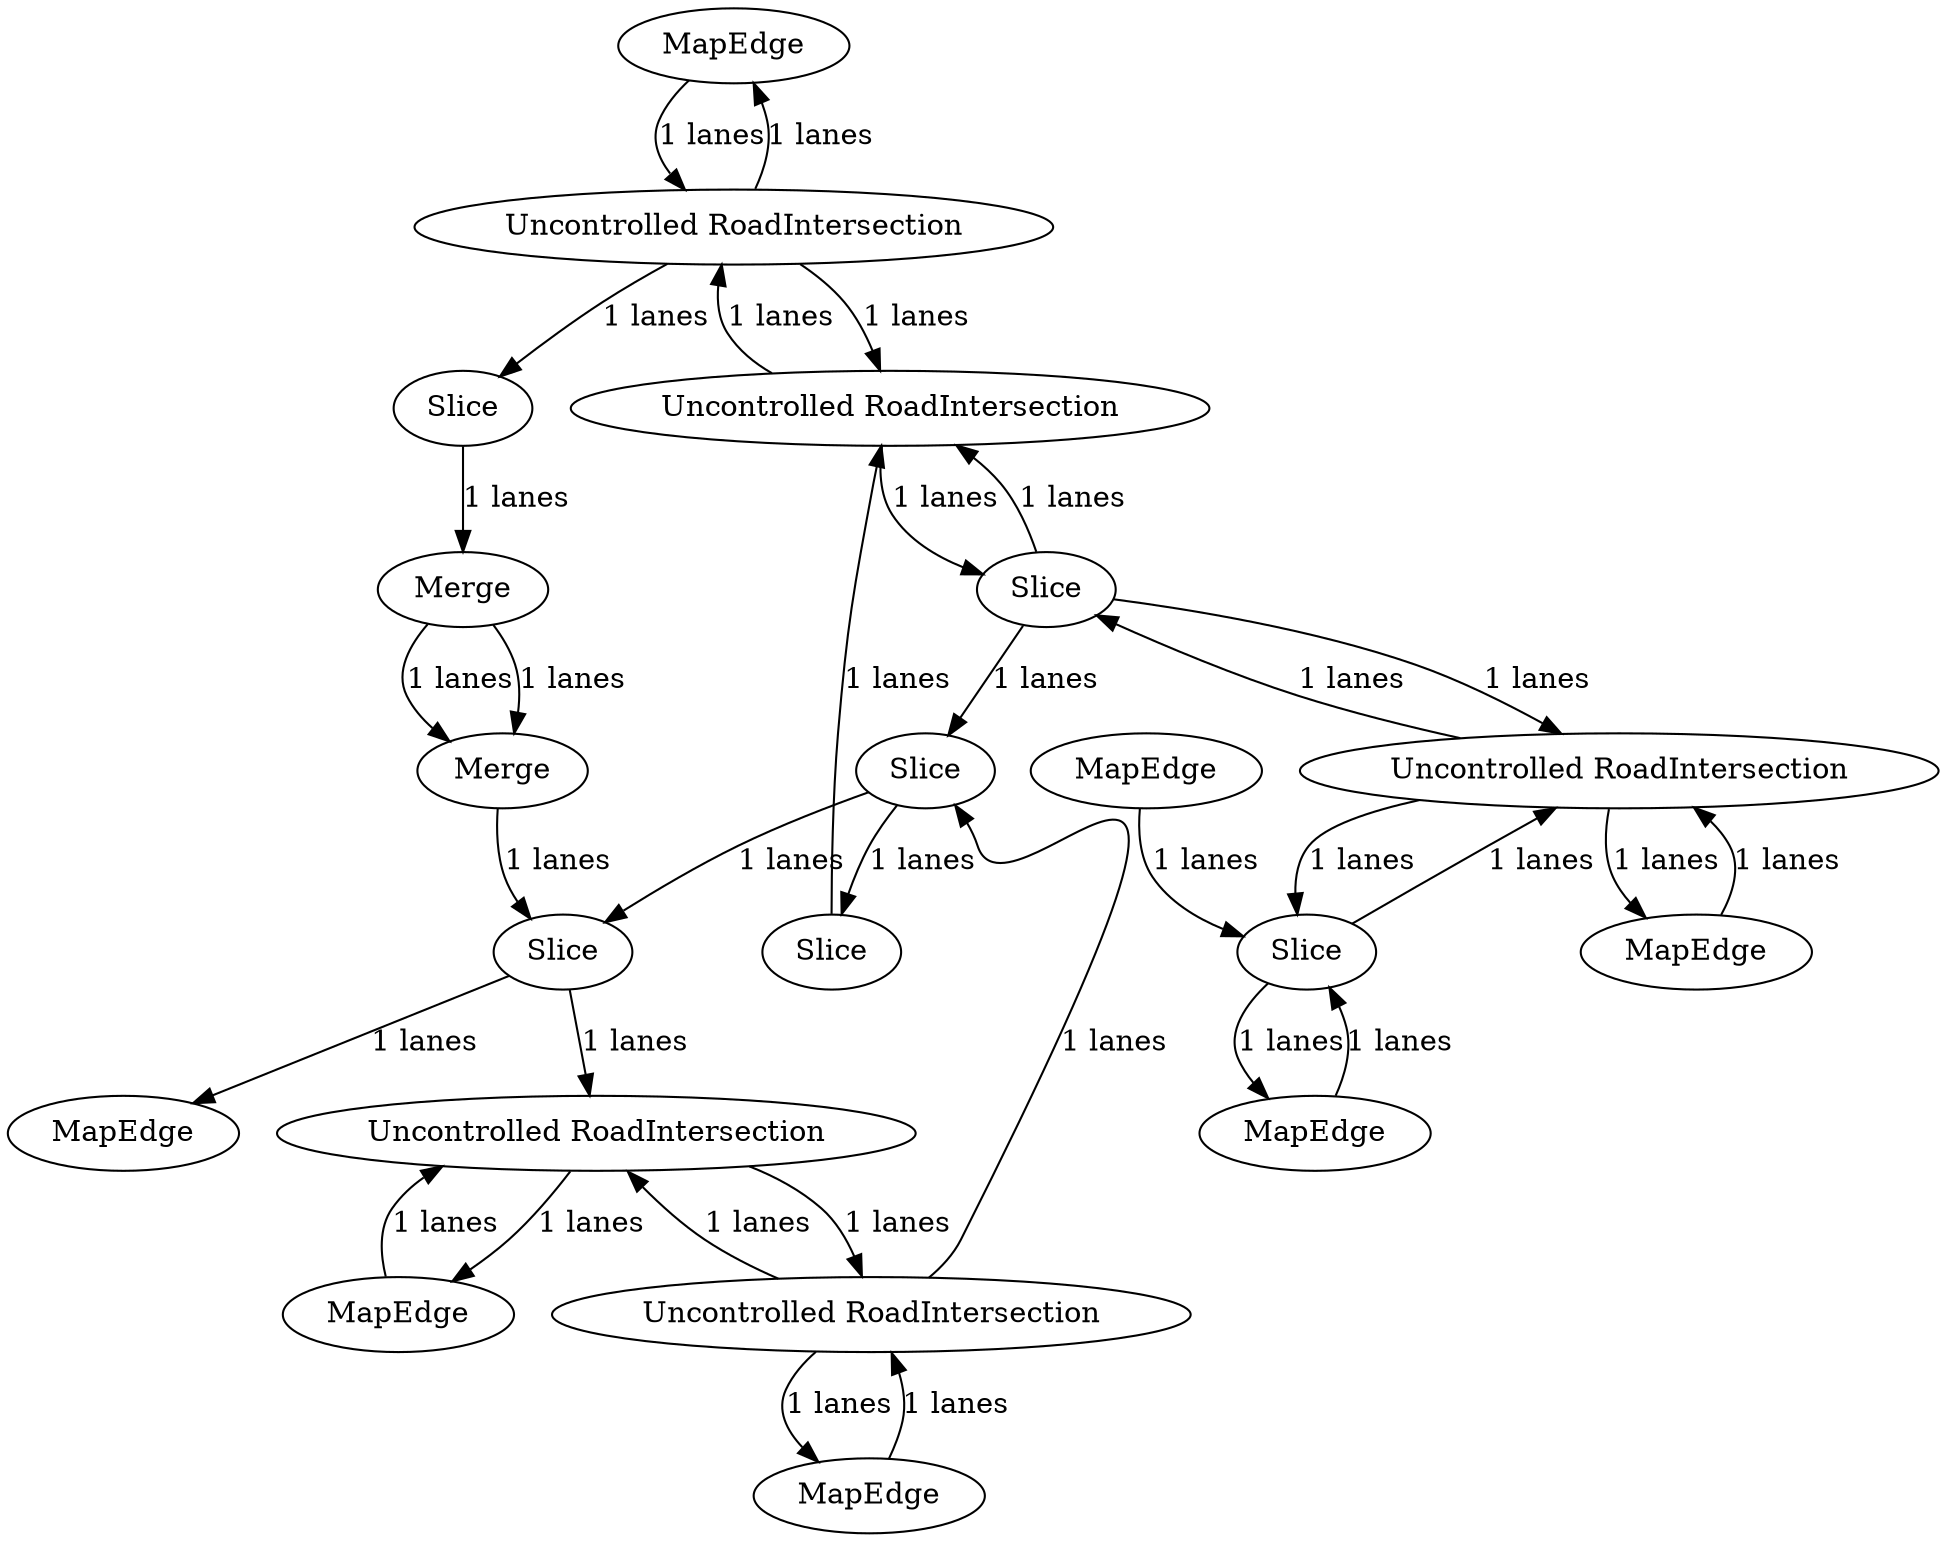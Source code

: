 digraph {
    0 [ label = "MapEdge" ]
    1 [ label = "MapEdge" ]
    2 [ label = "MapEdge" ]
    3 [ label = "Slice" ]
    4 [ label = "Slice" ]
    5 [ label = "MapEdge" ]
    6 [ label = "MapEdge" ]
    7 [ label = "Uncontrolled RoadIntersection" ]
    8 [ label = "Uncontrolled RoadIntersection" ]
    9 [ label = "Slice" ]
    10 [ label = "Slice" ]
    11 [ label = "Uncontrolled RoadIntersection" ]
    12 [ label = "Uncontrolled RoadIntersection" ]
    13 [ label = "Uncontrolled RoadIntersection" ]
    14 [ label = "Slice" ]
    15 [ label = "Merge" ]
    16 [ label = "Merge" ]
    17 [ label = "Slice" ]
    18 [ label = "MapEdge" ]
    19 [ label = "MapEdge" ]
    0 -> 8 [ label = "1 lanes" ]
    8 -> 0 [ label = "1 lanes" ]
    8 -> 11 [ label = "1 lanes" ]
    11 -> 8 [ label = "1 lanes" ]
    11 -> 4 [ label = "1 lanes" ]
    4 -> 11 [ label = "1 lanes" ]
    4 -> 7 [ label = "1 lanes" ]
    7 -> 4 [ label = "1 lanes" ]
    7 -> 3 [ label = "1 lanes" ]
    3 -> 7 [ label = "1 lanes" ]
    3 -> 1 [ label = "1 lanes" ]
    1 -> 3 [ label = "1 lanes" ]
    2 -> 3 [ label = "1 lanes" ]
    4 -> 14 [ label = "1 lanes" ]
    14 -> 17 [ label = "1 lanes" ]
    17 -> 5 [ label = "1 lanes" ]
    6 -> 7 [ label = "1 lanes" ]
    7 -> 6 [ label = "1 lanes" ]
    8 -> 9 [ label = "1 lanes" ]
    10 -> 11 [ label = "1 lanes" ]
    12 -> 13 [ label = "1 lanes" ]
    13 -> 12 [ label = "1 lanes" ]
    13 -> 14 [ label = "1 lanes" ]
    14 -> 10 [ label = "1 lanes" ]
    15 -> 16 [ label = "1 lanes" ]
    9 -> 15 [ label = "1 lanes" ]
    15 -> 16 [ label = "1 lanes" ]
    16 -> 17 [ label = "1 lanes" ]
    17 -> 12 [ label = "1 lanes" ]
    12 -> 18 [ label = "1 lanes" ]
    18 -> 12 [ label = "1 lanes" ]
    19 -> 13 [ label = "1 lanes" ]
    13 -> 19 [ label = "1 lanes" ]
}
